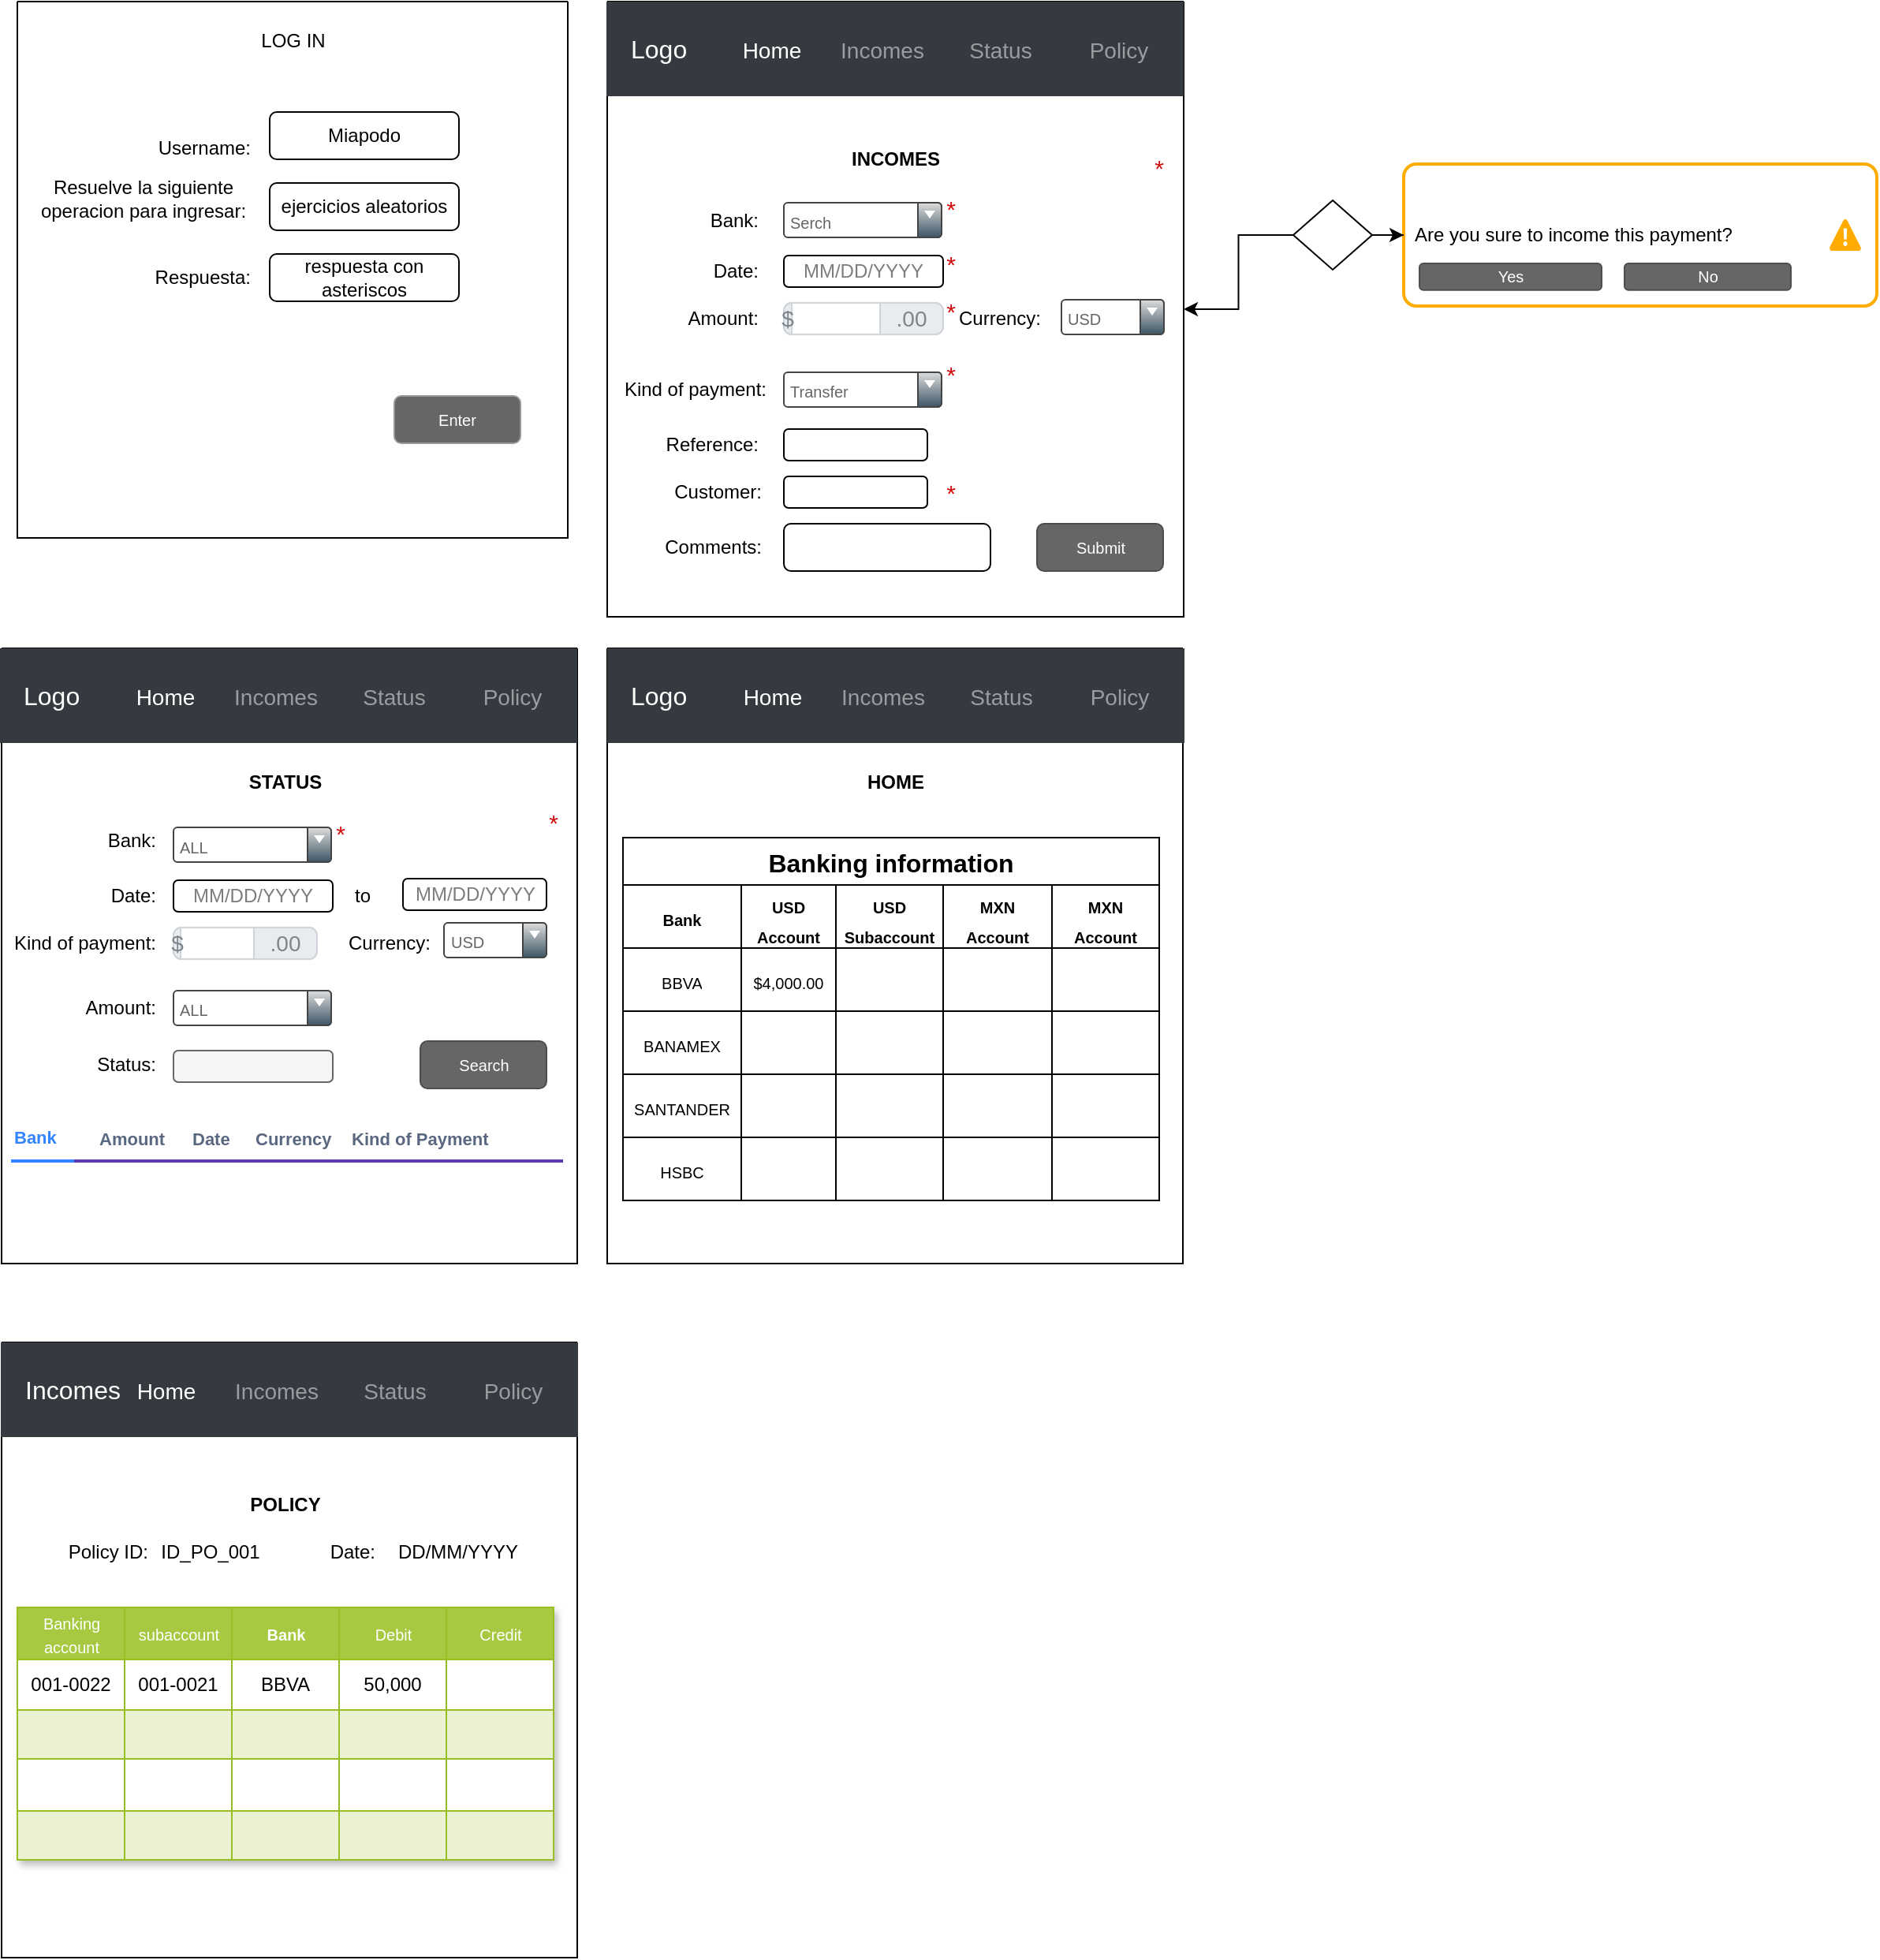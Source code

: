 <mxfile version="21.5.2" type="github">
  <diagram name="Page-1" id="t5c78ClteFGIrC6Oy8rG">
    <mxGraphModel dx="794" dy="430" grid="1" gridSize="10" guides="1" tooltips="1" connect="1" arrows="1" fold="1" page="1" pageScale="1" pageWidth="850" pageHeight="1100" math="0" shadow="0">
      <root>
        <mxCell id="0" />
        <mxCell id="1" parent="0" />
        <mxCell id="BAFdUwqjaFJr0z-FGz0u-1" value="" style="swimlane;startSize=0;" parent="1" vertex="1">
          <mxGeometry x="425" y="20" width="365.5" height="390" as="geometry" />
        </mxCell>
        <mxCell id="BAFdUwqjaFJr0z-FGz0u-8" value="&lt;font color=&quot;#7d7d7d&quot;&gt;MM/DD/YYYY&lt;/font&gt;" style="rounded=1;whiteSpace=wrap;html=1;align=center;" parent="BAFdUwqjaFJr0z-FGz0u-1" vertex="1">
          <mxGeometry x="112" y="161" width="101" height="20" as="geometry" />
        </mxCell>
        <mxCell id="BAFdUwqjaFJr0z-FGz0u-10" value="&lt;b&gt;INCOMES&lt;/b&gt;" style="text;html=1;strokeColor=none;fillColor=none;align=center;verticalAlign=middle;whiteSpace=wrap;rounded=0;" parent="BAFdUwqjaFJr0z-FGz0u-1" vertex="1">
          <mxGeometry x="12.5" y="85" width="340" height="30" as="geometry" />
        </mxCell>
        <mxCell id="BAFdUwqjaFJr0z-FGz0u-11" value="Bank:" style="text;html=1;strokeColor=none;fillColor=none;align=right;verticalAlign=middle;whiteSpace=wrap;rounded=0;" parent="BAFdUwqjaFJr0z-FGz0u-1" vertex="1">
          <mxGeometry x="38" y="123.5" width="60" height="30" as="geometry" />
        </mxCell>
        <mxCell id="BAFdUwqjaFJr0z-FGz0u-16" value="Date:" style="text;html=1;strokeColor=none;fillColor=none;align=right;verticalAlign=middle;whiteSpace=wrap;rounded=0;" parent="BAFdUwqjaFJr0z-FGz0u-1" vertex="1">
          <mxGeometry x="8" y="156" width="90" height="30" as="geometry" />
        </mxCell>
        <mxCell id="-61vD2QeUWn7u2ZX0hGo-3" value="&lt;font style=&quot;font-size: 10px;&quot;&gt;Serch&lt;/font&gt;" style="strokeWidth=1;html=1;shadow=0;dashed=0;shape=mxgraph.ios.iComboBox;spacingTop=2;spacingLeft=2;align=left;strokeColor=#444444;fontColor=#666666;buttonText=;fontSize=10;fillColor=#dddddd;fillColor2=#3D5565;sketch=0;whiteSpace=wrap;" vertex="1" parent="BAFdUwqjaFJr0z-FGz0u-1">
          <mxGeometry x="112" y="127.5" width="100" height="22" as="geometry" />
        </mxCell>
        <mxCell id="-61vD2QeUWn7u2ZX0hGo-12" value="" style="html=1;shadow=0;dashed=0;shape=mxgraph.bootstrap.rrect;rSize=5;strokeColor=#CED4DA;html=1;whiteSpace=wrap;fillColor=#FFFFFF;fontColor=#7D868C;align=left;spacing=15;spacingLeft=40;fontSize=14;" vertex="1" parent="BAFdUwqjaFJr0z-FGz0u-1">
          <mxGeometry x="112" y="191" width="101" height="20" as="geometry" />
        </mxCell>
        <mxCell id="-61vD2QeUWn7u2ZX0hGo-13" value="$" style="html=1;shadow=0;dashed=0;shape=mxgraph.bootstrap.leftButton;strokeColor=inherit;gradientColor=inherit;fontColor=inherit;fillColor=#E9ECEF;rSize=5;perimeter=none;whiteSpace=wrap;resizeHeight=1;fontSize=14;" vertex="1" parent="-61vD2QeUWn7u2ZX0hGo-12">
          <mxGeometry width="5.05" height="20" as="geometry" />
        </mxCell>
        <mxCell id="-61vD2QeUWn7u2ZX0hGo-14" value=".00" style="html=1;shadow=0;dashed=0;shape=mxgraph.bootstrap.rightButton;strokeColor=inherit;gradientColor=inherit;fontColor=inherit;fillColor=#E9ECEF;rSize=5;perimeter=none;whiteSpace=wrap;resizeHeight=1;fontSize=14;" vertex="1" parent="-61vD2QeUWn7u2ZX0hGo-12">
          <mxGeometry x="1" width="40" height="20" relative="1" as="geometry">
            <mxPoint x="-40" as="offset" />
          </mxGeometry>
        </mxCell>
        <mxCell id="-61vD2QeUWn7u2ZX0hGo-17" value="Amount:" style="text;html=1;strokeColor=none;fillColor=none;align=right;verticalAlign=middle;whiteSpace=wrap;rounded=0;" vertex="1" parent="BAFdUwqjaFJr0z-FGz0u-1">
          <mxGeometry x="8" y="186" width="90" height="30" as="geometry" />
        </mxCell>
        <mxCell id="-61vD2QeUWn7u2ZX0hGo-26" value="Kind of payment:" style="text;html=1;strokeColor=none;fillColor=none;align=right;verticalAlign=middle;whiteSpace=wrap;rounded=0;" vertex="1" parent="BAFdUwqjaFJr0z-FGz0u-1">
          <mxGeometry x="3" y="231" width="100" height="30" as="geometry" />
        </mxCell>
        <mxCell id="-61vD2QeUWn7u2ZX0hGo-27" value="&lt;font style=&quot;font-size: 10px;&quot;&gt;Transfer&lt;/font&gt;" style="strokeWidth=1;html=1;shadow=0;dashed=0;shape=mxgraph.ios.iComboBox;spacingTop=2;spacingLeft=2;align=left;strokeColor=#444444;fontColor=#666666;buttonText=;fontSize=10;fillColor=#dddddd;fillColor2=#3D5565;sketch=0;whiteSpace=wrap;" vertex="1" parent="BAFdUwqjaFJr0z-FGz0u-1">
          <mxGeometry x="112" y="235" width="100" height="22" as="geometry" />
        </mxCell>
        <mxCell id="-61vD2QeUWn7u2ZX0hGo-28" value="Currency:" style="text;html=1;strokeColor=none;fillColor=none;align=right;verticalAlign=middle;whiteSpace=wrap;rounded=0;" vertex="1" parent="BAFdUwqjaFJr0z-FGz0u-1">
          <mxGeometry x="218" y="186" width="59" height="30" as="geometry" />
        </mxCell>
        <mxCell id="-61vD2QeUWn7u2ZX0hGo-43" value="&lt;font style=&quot;font-size: 10px;&quot;&gt;USD&lt;/font&gt;" style="strokeWidth=1;html=1;shadow=0;dashed=0;shape=mxgraph.ios.iComboBox;spacingTop=2;spacingLeft=2;align=left;strokeColor=#444444;fontColor=#666666;buttonText=;fontSize=10;fillColor=#dddddd;fillColor2=#3D5565;sketch=0;whiteSpace=wrap;" vertex="1" parent="BAFdUwqjaFJr0z-FGz0u-1">
          <mxGeometry x="288" y="189" width="65" height="22" as="geometry" />
        </mxCell>
        <mxCell id="-61vD2QeUWn7u2ZX0hGo-89" value="&lt;font style=&quot;font-size: 15px;&quot;&gt;*&lt;/font&gt;" style="text;html=1;strokeColor=none;fillColor=none;align=center;verticalAlign=middle;whiteSpace=wrap;rounded=0;fontColor=#d00b0b;" vertex="1" parent="BAFdUwqjaFJr0z-FGz0u-1">
          <mxGeometry x="203" y="186" width="30" height="20" as="geometry" />
        </mxCell>
        <mxCell id="-61vD2QeUWn7u2ZX0hGo-90" value="&lt;font style=&quot;font-size: 15px;&quot;&gt;*&lt;/font&gt;" style="text;html=1;strokeColor=none;fillColor=none;align=center;verticalAlign=middle;whiteSpace=wrap;rounded=0;fontColor=#d00b0b;" vertex="1" parent="BAFdUwqjaFJr0z-FGz0u-1">
          <mxGeometry x="203" y="156" width="30" height="20" as="geometry" />
        </mxCell>
        <mxCell id="-61vD2QeUWn7u2ZX0hGo-91" value="&lt;font style=&quot;font-size: 15px;&quot;&gt;*&lt;/font&gt;" style="text;html=1;strokeColor=none;fillColor=none;align=center;verticalAlign=middle;whiteSpace=wrap;rounded=0;fontColor=#d00b0b;" vertex="1" parent="BAFdUwqjaFJr0z-FGz0u-1">
          <mxGeometry x="203" y="121" width="30" height="20" as="geometry" />
        </mxCell>
        <mxCell id="-61vD2QeUWn7u2ZX0hGo-92" value="&lt;font style=&quot;font-size: 15px;&quot;&gt;*&lt;/font&gt;" style="text;html=1;strokeColor=none;fillColor=none;align=center;verticalAlign=middle;whiteSpace=wrap;rounded=0;fontColor=#d00b0b;" vertex="1" parent="BAFdUwqjaFJr0z-FGz0u-1">
          <mxGeometry x="335" y="95" width="30" height="20" as="geometry" />
        </mxCell>
        <mxCell id="-61vD2QeUWn7u2ZX0hGo-93" value="&lt;font style=&quot;font-size: 15px;&quot;&gt;*&lt;/font&gt;" style="text;html=1;strokeColor=none;fillColor=none;align=center;verticalAlign=middle;whiteSpace=wrap;rounded=0;fontColor=#d00b0b;" vertex="1" parent="BAFdUwqjaFJr0z-FGz0u-1">
          <mxGeometry x="203" y="226" width="30" height="20" as="geometry" />
        </mxCell>
        <mxCell id="-61vD2QeUWn7u2ZX0hGo-95" value="" style="rounded=1;whiteSpace=wrap;html=1;align=center;" vertex="1" parent="BAFdUwqjaFJr0z-FGz0u-1">
          <mxGeometry x="112" y="271" width="91" height="20" as="geometry" />
        </mxCell>
        <mxCell id="-61vD2QeUWn7u2ZX0hGo-96" value="" style="rounded=1;whiteSpace=wrap;html=1;align=center;" vertex="1" parent="BAFdUwqjaFJr0z-FGz0u-1">
          <mxGeometry x="112" y="301" width="91" height="20" as="geometry" />
        </mxCell>
        <mxCell id="-61vD2QeUWn7u2ZX0hGo-97" value="Customer:" style="text;html=1;strokeColor=none;fillColor=none;align=right;verticalAlign=middle;whiteSpace=wrap;rounded=0;" vertex="1" parent="BAFdUwqjaFJr0z-FGz0u-1">
          <mxGeometry y="296" width="100" height="30" as="geometry" />
        </mxCell>
        <mxCell id="-61vD2QeUWn7u2ZX0hGo-98" value="" style="rounded=1;whiteSpace=wrap;html=1;align=center;" vertex="1" parent="BAFdUwqjaFJr0z-FGz0u-1">
          <mxGeometry x="112" y="331" width="131" height="30" as="geometry" />
        </mxCell>
        <mxCell id="-61vD2QeUWn7u2ZX0hGo-99" value="Comments:" style="text;html=1;strokeColor=none;fillColor=none;align=right;verticalAlign=middle;whiteSpace=wrap;rounded=0;" vertex="1" parent="BAFdUwqjaFJr0z-FGz0u-1">
          <mxGeometry y="331" width="100" height="30" as="geometry" />
        </mxCell>
        <mxCell id="-61vD2QeUWn7u2ZX0hGo-100" value="Submit" style="rounded=1;html=1;shadow=0;dashed=0;whiteSpace=wrap;fontSize=10;fillColor=#666666;align=center;strokeColor=#4D4D4D;fontColor=#ffffff;" vertex="1" parent="BAFdUwqjaFJr0z-FGz0u-1">
          <mxGeometry x="272.5" y="331" width="80" height="30" as="geometry" />
        </mxCell>
        <mxCell id="-61vD2QeUWn7u2ZX0hGo-94" value="Reference:" style="text;html=1;strokeColor=none;fillColor=none;align=right;verticalAlign=middle;whiteSpace=wrap;rounded=0;" vertex="1" parent="BAFdUwqjaFJr0z-FGz0u-1">
          <mxGeometry x="-2" y="266" width="100" height="30" as="geometry" />
        </mxCell>
        <mxCell id="-61vD2QeUWn7u2ZX0hGo-209" value="&lt;font style=&quot;font-size: 15px;&quot;&gt;*&lt;/font&gt;" style="text;html=1;strokeColor=none;fillColor=none;align=center;verticalAlign=middle;whiteSpace=wrap;rounded=0;fontColor=#d00b0b;" vertex="1" parent="BAFdUwqjaFJr0z-FGz0u-1">
          <mxGeometry x="203" y="301" width="30" height="20" as="geometry" />
        </mxCell>
        <mxCell id="-61vD2QeUWn7u2ZX0hGo-210" value="Logo" style="html=1;shadow=0;dashed=0;fillColor=#343A40;strokeColor=none;fontSize=16;fontColor=#ffffff;align=left;spacing=15;" vertex="1" parent="BAFdUwqjaFJr0z-FGz0u-1">
          <mxGeometry x="-0.5" width="366" height="60" as="geometry" />
        </mxCell>
        <mxCell id="-61vD2QeUWn7u2ZX0hGo-211" value="Home" style="fillColor=none;strokeColor=none;fontSize=14;fontColor=#ffffff;align=center;" vertex="1" parent="-61vD2QeUWn7u2ZX0hGo-210">
          <mxGeometry width="70" height="40" relative="1" as="geometry">
            <mxPoint x="70" y="10" as="offset" />
          </mxGeometry>
        </mxCell>
        <mxCell id="-61vD2QeUWn7u2ZX0hGo-212" value="Incomes" style="fillColor=none;strokeColor=none;fontSize=14;fontColor=#9A9DA0;align=center;" vertex="1" parent="-61vD2QeUWn7u2ZX0hGo-210">
          <mxGeometry width="70" height="40" relative="1" as="geometry">
            <mxPoint x="140" y="10" as="offset" />
          </mxGeometry>
        </mxCell>
        <mxCell id="-61vD2QeUWn7u2ZX0hGo-213" value="Status" style="fillColor=none;strokeColor=none;fontSize=14;fontColor=#9A9DA0;align=center;spacingRight=0;" vertex="1" parent="-61vD2QeUWn7u2ZX0hGo-210">
          <mxGeometry width="80" height="40" relative="1" as="geometry">
            <mxPoint x="210" y="10" as="offset" />
          </mxGeometry>
        </mxCell>
        <mxCell id="-61vD2QeUWn7u2ZX0hGo-214" value="Policy" style="fillColor=none;strokeColor=none;fontSize=14;fontColor=#9A9DA0;align=center;" vertex="1" parent="-61vD2QeUWn7u2ZX0hGo-210">
          <mxGeometry width="80" height="40" relative="1" as="geometry">
            <mxPoint x="285" y="10" as="offset" />
          </mxGeometry>
        </mxCell>
        <mxCell id="BAFdUwqjaFJr0z-FGz0u-18" value="" style="swimlane;startSize=0;" parent="1" vertex="1">
          <mxGeometry x="51" y="20" width="349" height="340" as="geometry" />
        </mxCell>
        <mxCell id="BAFdUwqjaFJr0z-FGz0u-19" value="Miapodo" style="rounded=1;whiteSpace=wrap;html=1;" parent="BAFdUwqjaFJr0z-FGz0u-18" vertex="1">
          <mxGeometry x="160" y="70" width="120" height="30" as="geometry" />
        </mxCell>
        <mxCell id="BAFdUwqjaFJr0z-FGz0u-20" value="ejercicios aleatorios" style="rounded=1;whiteSpace=wrap;html=1;" parent="BAFdUwqjaFJr0z-FGz0u-18" vertex="1">
          <mxGeometry x="160" y="115" width="120" height="30" as="geometry" />
        </mxCell>
        <mxCell id="BAFdUwqjaFJr0z-FGz0u-21" value="respuesta con asteriscos" style="rounded=1;whiteSpace=wrap;html=1;" parent="BAFdUwqjaFJr0z-FGz0u-18" vertex="1">
          <mxGeometry x="160" y="160" width="120" height="30" as="geometry" />
        </mxCell>
        <mxCell id="BAFdUwqjaFJr0z-FGz0u-22" value="&lt;br&gt;Username:" style="text;html=1;strokeColor=none;fillColor=none;align=right;verticalAlign=middle;whiteSpace=wrap;rounded=0;" parent="BAFdUwqjaFJr0z-FGz0u-18" vertex="1">
          <mxGeometry x="40" y="70" width="110" height="30" as="geometry" />
        </mxCell>
        <mxCell id="BAFdUwqjaFJr0z-FGz0u-23" value="Resuelve la siguiente operacion para ingresar:" style="text;html=1;strokeColor=none;fillColor=none;align=center;verticalAlign=middle;whiteSpace=wrap;rounded=0;" parent="BAFdUwqjaFJr0z-FGz0u-18" vertex="1">
          <mxGeometry y="110" width="160" height="30" as="geometry" />
        </mxCell>
        <mxCell id="BAFdUwqjaFJr0z-FGz0u-24" value="Respuesta:" style="text;html=1;strokeColor=none;fillColor=none;align=right;verticalAlign=middle;whiteSpace=wrap;rounded=0;" parent="BAFdUwqjaFJr0z-FGz0u-18" vertex="1">
          <mxGeometry x="40" y="160" width="110" height="30" as="geometry" />
        </mxCell>
        <mxCell id="-61vD2QeUWn7u2ZX0hGo-25" value="Enter" style="rounded=1;html=1;shadow=0;dashed=0;whiteSpace=wrap;fontSize=10;fillColor=#666666;align=center;strokeColor=#999999;fontColor=#ffffff;" vertex="1" parent="BAFdUwqjaFJr0z-FGz0u-18">
          <mxGeometry x="239" y="250" width="80" height="30" as="geometry" />
        </mxCell>
        <mxCell id="-61vD2QeUWn7u2ZX0hGo-71" value="LOG IN" style="text;html=1;strokeColor=none;fillColor=none;align=center;verticalAlign=middle;whiteSpace=wrap;rounded=0;" vertex="1" parent="BAFdUwqjaFJr0z-FGz0u-18">
          <mxGeometry x="10" y="10" width="330" height="30" as="geometry" />
        </mxCell>
        <mxCell id="-61vD2QeUWn7u2ZX0hGo-46" value="" style="swimlane;startSize=0;" vertex="1" parent="1">
          <mxGeometry x="425" y="430" width="365" height="390" as="geometry" />
        </mxCell>
        <mxCell id="-61vD2QeUWn7u2ZX0hGo-220" value="&lt;b&gt;HOME&lt;/b&gt;" style="text;html=1;strokeColor=none;fillColor=none;align=center;verticalAlign=middle;whiteSpace=wrap;rounded=0;" vertex="1" parent="-61vD2QeUWn7u2ZX0hGo-46">
          <mxGeometry x="13" y="70" width="340" height="30" as="geometry" />
        </mxCell>
        <mxCell id="-61vD2QeUWn7u2ZX0hGo-221" value="Banking information" style="shape=table;startSize=30;container=1;collapsible=0;childLayout=tableLayout;strokeColor=default;fontSize=16;fontStyle=1" vertex="1" parent="-61vD2QeUWn7u2ZX0hGo-46">
          <mxGeometry x="10" y="120" width="340" height="230" as="geometry" />
        </mxCell>
        <mxCell id="-61vD2QeUWn7u2ZX0hGo-222" value="" style="shape=tableRow;horizontal=0;startSize=0;swimlaneHead=0;swimlaneBody=0;strokeColor=inherit;top=0;left=0;bottom=0;right=0;collapsible=0;dropTarget=0;fillColor=none;points=[[0,0.5],[1,0.5]];portConstraint=eastwest;fontSize=16;" vertex="1" parent="-61vD2QeUWn7u2ZX0hGo-221">
          <mxGeometry y="30" width="340" height="40" as="geometry" />
        </mxCell>
        <mxCell id="-61vD2QeUWn7u2ZX0hGo-223" value="&lt;b&gt;&lt;font style=&quot;font-size: 10px;&quot;&gt;Bank&lt;/font&gt;&lt;/b&gt;" style="shape=partialRectangle;html=1;whiteSpace=wrap;connectable=0;strokeColor=inherit;overflow=hidden;fillColor=none;top=0;left=0;bottom=0;right=0;pointerEvents=1;fontSize=16;" vertex="1" parent="-61vD2QeUWn7u2ZX0hGo-222">
          <mxGeometry width="75" height="40" as="geometry">
            <mxRectangle width="75" height="40" as="alternateBounds" />
          </mxGeometry>
        </mxCell>
        <mxCell id="-61vD2QeUWn7u2ZX0hGo-224" value="&lt;b&gt;&lt;font style=&quot;font-size: 10px;&quot;&gt;USD &lt;br&gt;Account&lt;/font&gt;&lt;/b&gt;" style="shape=partialRectangle;html=1;whiteSpace=wrap;connectable=0;strokeColor=inherit;overflow=hidden;fillColor=none;top=0;left=0;bottom=0;right=0;pointerEvents=1;fontSize=16;" vertex="1" parent="-61vD2QeUWn7u2ZX0hGo-222">
          <mxGeometry x="75" width="60" height="40" as="geometry">
            <mxRectangle width="60" height="40" as="alternateBounds" />
          </mxGeometry>
        </mxCell>
        <mxCell id="-61vD2QeUWn7u2ZX0hGo-225" value="&lt;b&gt;&lt;font style=&quot;font-size: 10px;&quot;&gt;USD Subaccount&lt;/font&gt;&lt;/b&gt;" style="shape=partialRectangle;html=1;whiteSpace=wrap;connectable=0;strokeColor=inherit;overflow=hidden;fillColor=none;top=0;left=0;bottom=0;right=0;pointerEvents=1;fontSize=16;" vertex="1" parent="-61vD2QeUWn7u2ZX0hGo-222">
          <mxGeometry x="135" width="68" height="40" as="geometry">
            <mxRectangle width="68" height="40" as="alternateBounds" />
          </mxGeometry>
        </mxCell>
        <mxCell id="-61vD2QeUWn7u2ZX0hGo-248" value="&lt;font style=&quot;font-size: 10px;&quot;&gt;&lt;b&gt;MXN &lt;br&gt;Account&lt;/b&gt;&lt;/font&gt;" style="shape=partialRectangle;html=1;whiteSpace=wrap;connectable=0;strokeColor=inherit;overflow=hidden;fillColor=none;top=0;left=0;bottom=0;right=0;pointerEvents=1;fontSize=16;" vertex="1" parent="-61vD2QeUWn7u2ZX0hGo-222">
          <mxGeometry x="203" width="69" height="40" as="geometry">
            <mxRectangle width="69" height="40" as="alternateBounds" />
          </mxGeometry>
        </mxCell>
        <mxCell id="-61vD2QeUWn7u2ZX0hGo-253" value="&lt;b&gt;&lt;font style=&quot;font-size: 10px;&quot;&gt;MXN &lt;br&gt;Account&lt;/font&gt;&lt;/b&gt;" style="shape=partialRectangle;html=1;whiteSpace=wrap;connectable=0;strokeColor=inherit;overflow=hidden;fillColor=none;top=0;left=0;bottom=0;right=0;pointerEvents=1;fontSize=16;" vertex="1" parent="-61vD2QeUWn7u2ZX0hGo-222">
          <mxGeometry x="272" width="68" height="40" as="geometry">
            <mxRectangle width="68" height="40" as="alternateBounds" />
          </mxGeometry>
        </mxCell>
        <mxCell id="-61vD2QeUWn7u2ZX0hGo-226" value="" style="shape=tableRow;horizontal=0;startSize=0;swimlaneHead=0;swimlaneBody=0;strokeColor=inherit;top=0;left=0;bottom=0;right=0;collapsible=0;dropTarget=0;fillColor=none;points=[[0,0.5],[1,0.5]];portConstraint=eastwest;fontSize=16;" vertex="1" parent="-61vD2QeUWn7u2ZX0hGo-221">
          <mxGeometry y="70" width="340" height="40" as="geometry" />
        </mxCell>
        <mxCell id="-61vD2QeUWn7u2ZX0hGo-227" value="&lt;font style=&quot;font-size: 10px;&quot;&gt;BBVA&lt;/font&gt;" style="shape=partialRectangle;html=1;whiteSpace=wrap;connectable=0;strokeColor=inherit;overflow=hidden;fillColor=none;top=0;left=0;bottom=0;right=0;pointerEvents=1;fontSize=16;" vertex="1" parent="-61vD2QeUWn7u2ZX0hGo-226">
          <mxGeometry width="75" height="40" as="geometry">
            <mxRectangle width="75" height="40" as="alternateBounds" />
          </mxGeometry>
        </mxCell>
        <mxCell id="-61vD2QeUWn7u2ZX0hGo-228" value="&lt;font style=&quot;font-size: 10px;&quot;&gt;$4,000.00&lt;/font&gt;" style="shape=partialRectangle;html=1;whiteSpace=wrap;connectable=0;strokeColor=inherit;overflow=hidden;fillColor=none;top=0;left=0;bottom=0;right=0;pointerEvents=1;fontSize=16;" vertex="1" parent="-61vD2QeUWn7u2ZX0hGo-226">
          <mxGeometry x="75" width="60" height="40" as="geometry">
            <mxRectangle width="60" height="40" as="alternateBounds" />
          </mxGeometry>
        </mxCell>
        <mxCell id="-61vD2QeUWn7u2ZX0hGo-229" value="" style="shape=partialRectangle;html=1;whiteSpace=wrap;connectable=0;strokeColor=inherit;overflow=hidden;fillColor=none;top=0;left=0;bottom=0;right=0;pointerEvents=1;fontSize=16;" vertex="1" parent="-61vD2QeUWn7u2ZX0hGo-226">
          <mxGeometry x="135" width="68" height="40" as="geometry">
            <mxRectangle width="68" height="40" as="alternateBounds" />
          </mxGeometry>
        </mxCell>
        <mxCell id="-61vD2QeUWn7u2ZX0hGo-249" style="shape=partialRectangle;html=1;whiteSpace=wrap;connectable=0;strokeColor=inherit;overflow=hidden;fillColor=none;top=0;left=0;bottom=0;right=0;pointerEvents=1;fontSize=16;" vertex="1" parent="-61vD2QeUWn7u2ZX0hGo-226">
          <mxGeometry x="203" width="69" height="40" as="geometry">
            <mxRectangle width="69" height="40" as="alternateBounds" />
          </mxGeometry>
        </mxCell>
        <mxCell id="-61vD2QeUWn7u2ZX0hGo-254" style="shape=partialRectangle;html=1;whiteSpace=wrap;connectable=0;strokeColor=inherit;overflow=hidden;fillColor=none;top=0;left=0;bottom=0;right=0;pointerEvents=1;fontSize=16;" vertex="1" parent="-61vD2QeUWn7u2ZX0hGo-226">
          <mxGeometry x="272" width="68" height="40" as="geometry">
            <mxRectangle width="68" height="40" as="alternateBounds" />
          </mxGeometry>
        </mxCell>
        <mxCell id="-61vD2QeUWn7u2ZX0hGo-230" value="" style="shape=tableRow;horizontal=0;startSize=0;swimlaneHead=0;swimlaneBody=0;strokeColor=inherit;top=0;left=0;bottom=0;right=0;collapsible=0;dropTarget=0;fillColor=none;points=[[0,0.5],[1,0.5]];portConstraint=eastwest;fontSize=16;" vertex="1" parent="-61vD2QeUWn7u2ZX0hGo-221">
          <mxGeometry y="110" width="340" height="40" as="geometry" />
        </mxCell>
        <mxCell id="-61vD2QeUWn7u2ZX0hGo-231" value="&lt;font style=&quot;font-size: 10px;&quot;&gt;BANAMEX&lt;/font&gt;" style="shape=partialRectangle;html=1;whiteSpace=wrap;connectable=0;strokeColor=inherit;overflow=hidden;fillColor=none;top=0;left=0;bottom=0;right=0;pointerEvents=1;fontSize=16;" vertex="1" parent="-61vD2QeUWn7u2ZX0hGo-230">
          <mxGeometry width="75" height="40" as="geometry">
            <mxRectangle width="75" height="40" as="alternateBounds" />
          </mxGeometry>
        </mxCell>
        <mxCell id="-61vD2QeUWn7u2ZX0hGo-232" value="" style="shape=partialRectangle;html=1;whiteSpace=wrap;connectable=0;strokeColor=inherit;overflow=hidden;fillColor=none;top=0;left=0;bottom=0;right=0;pointerEvents=1;fontSize=16;" vertex="1" parent="-61vD2QeUWn7u2ZX0hGo-230">
          <mxGeometry x="75" width="60" height="40" as="geometry">
            <mxRectangle width="60" height="40" as="alternateBounds" />
          </mxGeometry>
        </mxCell>
        <mxCell id="-61vD2QeUWn7u2ZX0hGo-233" value="" style="shape=partialRectangle;html=1;whiteSpace=wrap;connectable=0;strokeColor=inherit;overflow=hidden;fillColor=none;top=0;left=0;bottom=0;right=0;pointerEvents=1;fontSize=16;" vertex="1" parent="-61vD2QeUWn7u2ZX0hGo-230">
          <mxGeometry x="135" width="68" height="40" as="geometry">
            <mxRectangle width="68" height="40" as="alternateBounds" />
          </mxGeometry>
        </mxCell>
        <mxCell id="-61vD2QeUWn7u2ZX0hGo-250" style="shape=partialRectangle;html=1;whiteSpace=wrap;connectable=0;strokeColor=inherit;overflow=hidden;fillColor=none;top=0;left=0;bottom=0;right=0;pointerEvents=1;fontSize=16;" vertex="1" parent="-61vD2QeUWn7u2ZX0hGo-230">
          <mxGeometry x="203" width="69" height="40" as="geometry">
            <mxRectangle width="69" height="40" as="alternateBounds" />
          </mxGeometry>
        </mxCell>
        <mxCell id="-61vD2QeUWn7u2ZX0hGo-255" style="shape=partialRectangle;html=1;whiteSpace=wrap;connectable=0;strokeColor=inherit;overflow=hidden;fillColor=none;top=0;left=0;bottom=0;right=0;pointerEvents=1;fontSize=16;" vertex="1" parent="-61vD2QeUWn7u2ZX0hGo-230">
          <mxGeometry x="272" width="68" height="40" as="geometry">
            <mxRectangle width="68" height="40" as="alternateBounds" />
          </mxGeometry>
        </mxCell>
        <mxCell id="-61vD2QeUWn7u2ZX0hGo-244" style="shape=tableRow;horizontal=0;startSize=0;swimlaneHead=0;swimlaneBody=0;strokeColor=inherit;top=0;left=0;bottom=0;right=0;collapsible=0;dropTarget=0;fillColor=none;points=[[0,0.5],[1,0.5]];portConstraint=eastwest;fontSize=16;" vertex="1" parent="-61vD2QeUWn7u2ZX0hGo-221">
          <mxGeometry y="150" width="340" height="40" as="geometry" />
        </mxCell>
        <mxCell id="-61vD2QeUWn7u2ZX0hGo-245" value="&lt;font style=&quot;font-size: 10px;&quot;&gt;SANTANDER&lt;/font&gt;" style="shape=partialRectangle;html=1;whiteSpace=wrap;connectable=0;strokeColor=inherit;overflow=hidden;fillColor=none;top=0;left=0;bottom=0;right=0;pointerEvents=1;fontSize=16;" vertex="1" parent="-61vD2QeUWn7u2ZX0hGo-244">
          <mxGeometry width="75" height="40" as="geometry">
            <mxRectangle width="75" height="40" as="alternateBounds" />
          </mxGeometry>
        </mxCell>
        <mxCell id="-61vD2QeUWn7u2ZX0hGo-246" style="shape=partialRectangle;html=1;whiteSpace=wrap;connectable=0;strokeColor=inherit;overflow=hidden;fillColor=none;top=0;left=0;bottom=0;right=0;pointerEvents=1;fontSize=16;" vertex="1" parent="-61vD2QeUWn7u2ZX0hGo-244">
          <mxGeometry x="75" width="60" height="40" as="geometry">
            <mxRectangle width="60" height="40" as="alternateBounds" />
          </mxGeometry>
        </mxCell>
        <mxCell id="-61vD2QeUWn7u2ZX0hGo-247" style="shape=partialRectangle;html=1;whiteSpace=wrap;connectable=0;strokeColor=inherit;overflow=hidden;fillColor=none;top=0;left=0;bottom=0;right=0;pointerEvents=1;fontSize=16;" vertex="1" parent="-61vD2QeUWn7u2ZX0hGo-244">
          <mxGeometry x="135" width="68" height="40" as="geometry">
            <mxRectangle width="68" height="40" as="alternateBounds" />
          </mxGeometry>
        </mxCell>
        <mxCell id="-61vD2QeUWn7u2ZX0hGo-251" style="shape=partialRectangle;html=1;whiteSpace=wrap;connectable=0;strokeColor=inherit;overflow=hidden;fillColor=none;top=0;left=0;bottom=0;right=0;pointerEvents=1;fontSize=16;" vertex="1" parent="-61vD2QeUWn7u2ZX0hGo-244">
          <mxGeometry x="203" width="69" height="40" as="geometry">
            <mxRectangle width="69" height="40" as="alternateBounds" />
          </mxGeometry>
        </mxCell>
        <mxCell id="-61vD2QeUWn7u2ZX0hGo-256" style="shape=partialRectangle;html=1;whiteSpace=wrap;connectable=0;strokeColor=inherit;overflow=hidden;fillColor=none;top=0;left=0;bottom=0;right=0;pointerEvents=1;fontSize=16;" vertex="1" parent="-61vD2QeUWn7u2ZX0hGo-244">
          <mxGeometry x="272" width="68" height="40" as="geometry">
            <mxRectangle width="68" height="40" as="alternateBounds" />
          </mxGeometry>
        </mxCell>
        <mxCell id="-61vD2QeUWn7u2ZX0hGo-240" style="shape=tableRow;horizontal=0;startSize=0;swimlaneHead=0;swimlaneBody=0;strokeColor=inherit;top=0;left=0;bottom=0;right=0;collapsible=0;dropTarget=0;fillColor=none;points=[[0,0.5],[1,0.5]];portConstraint=eastwest;fontSize=16;" vertex="1" parent="-61vD2QeUWn7u2ZX0hGo-221">
          <mxGeometry y="190" width="340" height="40" as="geometry" />
        </mxCell>
        <mxCell id="-61vD2QeUWn7u2ZX0hGo-241" value="&lt;font style=&quot;font-size: 10px;&quot;&gt;HSBC&lt;/font&gt;" style="shape=partialRectangle;html=1;whiteSpace=wrap;connectable=0;strokeColor=inherit;overflow=hidden;fillColor=none;top=0;left=0;bottom=0;right=0;pointerEvents=1;fontSize=16;" vertex="1" parent="-61vD2QeUWn7u2ZX0hGo-240">
          <mxGeometry width="75" height="40" as="geometry">
            <mxRectangle width="75" height="40" as="alternateBounds" />
          </mxGeometry>
        </mxCell>
        <mxCell id="-61vD2QeUWn7u2ZX0hGo-242" style="shape=partialRectangle;html=1;whiteSpace=wrap;connectable=0;strokeColor=inherit;overflow=hidden;fillColor=none;top=0;left=0;bottom=0;right=0;pointerEvents=1;fontSize=16;" vertex="1" parent="-61vD2QeUWn7u2ZX0hGo-240">
          <mxGeometry x="75" width="60" height="40" as="geometry">
            <mxRectangle width="60" height="40" as="alternateBounds" />
          </mxGeometry>
        </mxCell>
        <mxCell id="-61vD2QeUWn7u2ZX0hGo-243" style="shape=partialRectangle;html=1;whiteSpace=wrap;connectable=0;strokeColor=inherit;overflow=hidden;fillColor=none;top=0;left=0;bottom=0;right=0;pointerEvents=1;fontSize=16;" vertex="1" parent="-61vD2QeUWn7u2ZX0hGo-240">
          <mxGeometry x="135" width="68" height="40" as="geometry">
            <mxRectangle width="68" height="40" as="alternateBounds" />
          </mxGeometry>
        </mxCell>
        <mxCell id="-61vD2QeUWn7u2ZX0hGo-252" style="shape=partialRectangle;html=1;whiteSpace=wrap;connectable=0;strokeColor=inherit;overflow=hidden;fillColor=none;top=0;left=0;bottom=0;right=0;pointerEvents=1;fontSize=16;" vertex="1" parent="-61vD2QeUWn7u2ZX0hGo-240">
          <mxGeometry x="203" width="69" height="40" as="geometry">
            <mxRectangle width="69" height="40" as="alternateBounds" />
          </mxGeometry>
        </mxCell>
        <mxCell id="-61vD2QeUWn7u2ZX0hGo-257" style="shape=partialRectangle;html=1;whiteSpace=wrap;connectable=0;strokeColor=inherit;overflow=hidden;fillColor=none;top=0;left=0;bottom=0;right=0;pointerEvents=1;fontSize=16;" vertex="1" parent="-61vD2QeUWn7u2ZX0hGo-240">
          <mxGeometry x="272" width="68" height="40" as="geometry">
            <mxRectangle width="68" height="40" as="alternateBounds" />
          </mxGeometry>
        </mxCell>
        <mxCell id="-61vD2QeUWn7u2ZX0hGo-72" value="" style="swimlane;startSize=0;" vertex="1" parent="1">
          <mxGeometry x="41" y="430" width="365" height="390" as="geometry" />
        </mxCell>
        <mxCell id="-61vD2QeUWn7u2ZX0hGo-73" value="&lt;font color=&quot;#7d7d7d&quot;&gt;MM/DD/YYYY&lt;/font&gt;" style="rounded=1;whiteSpace=wrap;html=1;align=center;" vertex="1" parent="-61vD2QeUWn7u2ZX0hGo-72">
          <mxGeometry x="109" y="147" width="101" height="20" as="geometry" />
        </mxCell>
        <mxCell id="-61vD2QeUWn7u2ZX0hGo-74" value="&lt;b&gt;STATUS&lt;/b&gt;" style="text;html=1;strokeColor=none;fillColor=none;align=center;verticalAlign=middle;whiteSpace=wrap;rounded=0;" vertex="1" parent="-61vD2QeUWn7u2ZX0hGo-72">
          <mxGeometry x="10" y="70" width="340" height="30" as="geometry" />
        </mxCell>
        <mxCell id="-61vD2QeUWn7u2ZX0hGo-75" value="Bank:" style="text;html=1;strokeColor=none;fillColor=none;align=right;verticalAlign=middle;whiteSpace=wrap;rounded=0;" vertex="1" parent="-61vD2QeUWn7u2ZX0hGo-72">
          <mxGeometry x="40" y="107" width="60" height="30" as="geometry" />
        </mxCell>
        <mxCell id="-61vD2QeUWn7u2ZX0hGo-76" value="Date:" style="text;html=1;strokeColor=none;fillColor=none;align=right;verticalAlign=middle;whiteSpace=wrap;rounded=0;" vertex="1" parent="-61vD2QeUWn7u2ZX0hGo-72">
          <mxGeometry x="10" y="142" width="90" height="30" as="geometry" />
        </mxCell>
        <mxCell id="-61vD2QeUWn7u2ZX0hGo-78" value="ALL" style="strokeWidth=1;html=1;shadow=0;dashed=0;shape=mxgraph.ios.iComboBox;spacingTop=2;spacingLeft=2;align=left;strokeColor=#444444;fontColor=#666666;buttonText=;fontSize=10;fillColor=#dddddd;fillColor2=#3D5565;sketch=0;whiteSpace=wrap;" vertex="1" parent="-61vD2QeUWn7u2ZX0hGo-72">
          <mxGeometry x="109" y="113.5" width="100" height="22" as="geometry" />
        </mxCell>
        <mxCell id="-61vD2QeUWn7u2ZX0hGo-79" value="" style="html=1;shadow=0;dashed=0;shape=mxgraph.bootstrap.rrect;rSize=5;strokeColor=#CED4DA;html=1;whiteSpace=wrap;fillColor=#FFFFFF;fontColor=#7D868C;align=left;spacing=15;spacingLeft=40;fontSize=14;" vertex="1" parent="-61vD2QeUWn7u2ZX0hGo-72">
          <mxGeometry x="109" y="177" width="91" height="20" as="geometry" />
        </mxCell>
        <mxCell id="-61vD2QeUWn7u2ZX0hGo-80" value="$" style="html=1;shadow=0;dashed=0;shape=mxgraph.bootstrap.leftButton;strokeColor=inherit;gradientColor=inherit;fontColor=inherit;fillColor=#E9ECEF;rSize=5;perimeter=none;whiteSpace=wrap;resizeHeight=1;fontSize=14;" vertex="1" parent="-61vD2QeUWn7u2ZX0hGo-79">
          <mxGeometry width="4.55" height="20" as="geometry" />
        </mxCell>
        <mxCell id="-61vD2QeUWn7u2ZX0hGo-81" value=".00" style="html=1;shadow=0;dashed=0;shape=mxgraph.bootstrap.rightButton;strokeColor=inherit;gradientColor=inherit;fontColor=inherit;fillColor=#E9ECEF;rSize=5;perimeter=none;whiteSpace=wrap;resizeHeight=1;fontSize=14;" vertex="1" parent="-61vD2QeUWn7u2ZX0hGo-79">
          <mxGeometry x="1" width="40" height="20" relative="1" as="geometry">
            <mxPoint x="-40" as="offset" />
          </mxGeometry>
        </mxCell>
        <mxCell id="-61vD2QeUWn7u2ZX0hGo-82" value="Amount:" style="text;html=1;strokeColor=none;fillColor=none;align=right;verticalAlign=middle;whiteSpace=wrap;rounded=0;" vertex="1" parent="-61vD2QeUWn7u2ZX0hGo-72">
          <mxGeometry x="10" y="213" width="90" height="30" as="geometry" />
        </mxCell>
        <mxCell id="-61vD2QeUWn7u2ZX0hGo-83" value="Kind of payment:" style="text;html=1;strokeColor=none;fillColor=none;align=right;verticalAlign=middle;whiteSpace=wrap;rounded=0;" vertex="1" parent="-61vD2QeUWn7u2ZX0hGo-72">
          <mxGeometry y="172" width="100" height="30" as="geometry" />
        </mxCell>
        <mxCell id="-61vD2QeUWn7u2ZX0hGo-84" value="ALL" style="strokeWidth=1;html=1;shadow=0;dashed=0;shape=mxgraph.ios.iComboBox;spacingTop=2;spacingLeft=2;align=left;strokeColor=#444444;fontColor=#666666;buttonText=;fontSize=10;fillColor=#dddddd;fillColor2=#3D5565;sketch=0;whiteSpace=wrap;" vertex="1" parent="-61vD2QeUWn7u2ZX0hGo-72">
          <mxGeometry x="109" y="217" width="100" height="22" as="geometry" />
        </mxCell>
        <mxCell id="-61vD2QeUWn7u2ZX0hGo-85" value="Currency:" style="text;html=1;strokeColor=none;fillColor=none;align=right;verticalAlign=middle;whiteSpace=wrap;rounded=0;" vertex="1" parent="-61vD2QeUWn7u2ZX0hGo-72">
          <mxGeometry x="215" y="172" width="59" height="30" as="geometry" />
        </mxCell>
        <mxCell id="-61vD2QeUWn7u2ZX0hGo-86" value="&lt;font style=&quot;font-size: 10px;&quot;&gt;USD&lt;/font&gt;" style="strokeWidth=1;html=1;shadow=0;dashed=0;shape=mxgraph.ios.iComboBox;spacingTop=2;spacingLeft=2;align=left;strokeColor=#444444;fontColor=#666666;buttonText=;fontSize=10;fillColor=#dddddd;fillColor2=#3D5565;sketch=0;whiteSpace=wrap;" vertex="1" parent="-61vD2QeUWn7u2ZX0hGo-72">
          <mxGeometry x="280.5" y="174" width="65" height="22" as="geometry" />
        </mxCell>
        <mxCell id="-61vD2QeUWn7u2ZX0hGo-87" value="&lt;font color=&quot;#7d7d7d&quot;&gt;MM/DD/YYYY&lt;/font&gt;" style="rounded=1;whiteSpace=wrap;html=1;align=center;" vertex="1" parent="-61vD2QeUWn7u2ZX0hGo-72">
          <mxGeometry x="254.5" y="146" width="91" height="20" as="geometry" />
        </mxCell>
        <mxCell id="-61vD2QeUWn7u2ZX0hGo-88" value="to" style="text;html=1;strokeColor=none;fillColor=none;align=center;verticalAlign=middle;whiteSpace=wrap;rounded=0;" vertex="1" parent="-61vD2QeUWn7u2ZX0hGo-72">
          <mxGeometry x="209" y="142" width="40" height="30" as="geometry" />
        </mxCell>
        <mxCell id="-61vD2QeUWn7u2ZX0hGo-101" value="&lt;font style=&quot;font-size: 15px;&quot;&gt;*&lt;/font&gt;" style="text;html=1;strokeColor=none;fillColor=none;align=center;verticalAlign=middle;whiteSpace=wrap;rounded=0;fontColor=#d00b0b;" vertex="1" parent="-61vD2QeUWn7u2ZX0hGo-72">
          <mxGeometry x="200" y="107" width="30" height="20" as="geometry" />
        </mxCell>
        <mxCell id="-61vD2QeUWn7u2ZX0hGo-102" value="&lt;font style=&quot;font-size: 15px;&quot;&gt;*&lt;/font&gt;" style="text;html=1;strokeColor=none;fillColor=none;align=center;verticalAlign=middle;whiteSpace=wrap;rounded=0;fontColor=#d00b0b;" vertex="1" parent="-61vD2QeUWn7u2ZX0hGo-72">
          <mxGeometry x="335" y="100" width="30" height="20" as="geometry" />
        </mxCell>
        <mxCell id="-61vD2QeUWn7u2ZX0hGo-103" value="Status:" style="text;html=1;strokeColor=none;fillColor=none;align=right;verticalAlign=middle;whiteSpace=wrap;rounded=0;" vertex="1" parent="-61vD2QeUWn7u2ZX0hGo-72">
          <mxGeometry y="249" width="100" height="30" as="geometry" />
        </mxCell>
        <mxCell id="-61vD2QeUWn7u2ZX0hGo-106" value="" style="rounded=1;whiteSpace=wrap;html=1;align=center;fillColor=#f5f5f5;fontColor=#333333;strokeColor=#666666;" vertex="1" parent="-61vD2QeUWn7u2ZX0hGo-72">
          <mxGeometry x="109" y="255" width="101" height="20" as="geometry" />
        </mxCell>
        <mxCell id="-61vD2QeUWn7u2ZX0hGo-107" value="Search" style="rounded=1;html=1;shadow=0;dashed=0;whiteSpace=wrap;fontSize=10;fillColor=#666666;align=center;strokeColor=#4D4D4D;fontColor=#ffffff;" vertex="1" parent="-61vD2QeUWn7u2ZX0hGo-72">
          <mxGeometry x="265.5" y="249" width="80" height="30" as="geometry" />
        </mxCell>
        <mxCell id="-61vD2QeUWn7u2ZX0hGo-108" value="Bank" style="html=1;fillColor=none;strokeColor=none;fontSize=11;align=left;fontColor=#3384FF;fontStyle=1;whiteSpace=wrap" vertex="1" parent="-61vD2QeUWn7u2ZX0hGo-72">
          <mxGeometry x="6" y="300" width="50" height="20" as="geometry" />
        </mxCell>
        <mxCell id="-61vD2QeUWn7u2ZX0hGo-109" value="Amount" style="html=1;fillColor=none;strokeColor=none;fontSize=11;align=left;fontColor=#596780;fontStyle=1;whiteSpace=wrap" vertex="1" parent="-61vD2QeUWn7u2ZX0hGo-72">
          <mxGeometry x="60" y="301" width="40" height="20" as="geometry" />
        </mxCell>
        <mxCell id="-61vD2QeUWn7u2ZX0hGo-110" value="Date" style="html=1;fillColor=none;strokeColor=none;fontSize=11;align=left;fontColor=#596780;fontStyle=1;whiteSpace=wrap" vertex="1" parent="-61vD2QeUWn7u2ZX0hGo-72">
          <mxGeometry x="119" y="301" width="60" height="20" as="geometry" />
        </mxCell>
        <mxCell id="-61vD2QeUWn7u2ZX0hGo-111" value="Currency" style="html=1;fillColor=none;strokeColor=none;fontSize=11;align=left;fontColor=#596780;fontStyle=1;whiteSpace=wrap" vertex="1" parent="-61vD2QeUWn7u2ZX0hGo-72">
          <mxGeometry x="159" y="301" width="61" height="20" as="geometry" />
        </mxCell>
        <mxCell id="-61vD2QeUWn7u2ZX0hGo-112" value="" style="shape=line;strokeWidth=2;html=1;strokeColor=#5938b2;resizeWidth=1" vertex="1" parent="-61vD2QeUWn7u2ZX0hGo-72">
          <mxGeometry x="6" y="320" width="350" height="10" as="geometry" />
        </mxCell>
        <mxCell id="-61vD2QeUWn7u2ZX0hGo-113" value="" style="shape=line;strokeWidth=2;html=1;strokeColor=#3384FF;resizeWidth=1" vertex="1" parent="-61vD2QeUWn7u2ZX0hGo-72">
          <mxGeometry x="6" y="320" width="40" height="10" as="geometry" />
        </mxCell>
        <mxCell id="-61vD2QeUWn7u2ZX0hGo-114" value="Kind of Payment" style="html=1;fillColor=none;strokeColor=none;fontSize=11;align=left;fontColor=#596780;fontStyle=1;whiteSpace=wrap" vertex="1" parent="-61vD2QeUWn7u2ZX0hGo-72">
          <mxGeometry x="220" y="301" width="90" height="20" as="geometry" />
        </mxCell>
        <mxCell id="-61vD2QeUWn7u2ZX0hGo-132" value="" style="shape=image;html=1;verticalAlign=top;verticalLabelPosition=bottom;labelBackgroundColor=#ffffff;imageAspect=0;aspect=fixed;image=https://cdn3.iconfinder.com/data/icons/document-icons-2/30/647702-excel-128.png;fontSize=10;" vertex="1" parent="-61vD2QeUWn7u2ZX0hGo-72">
          <mxGeometry x="323" y="301" width="15" height="15" as="geometry" />
        </mxCell>
        <mxCell id="-61vD2QeUWn7u2ZX0hGo-133" value="" style="swimlane;startSize=0;" vertex="1" parent="1">
          <mxGeometry x="41" y="870" width="365" height="390" as="geometry" />
        </mxCell>
        <mxCell id="-61vD2QeUWn7u2ZX0hGo-135" value="&lt;b&gt;POLICY&lt;/b&gt;" style="text;html=1;strokeColor=none;fillColor=none;align=center;verticalAlign=middle;whiteSpace=wrap;rounded=0;" vertex="1" parent="-61vD2QeUWn7u2ZX0hGo-133">
          <mxGeometry x="10" y="88" width="340" height="30" as="geometry" />
        </mxCell>
        <mxCell id="-61vD2QeUWn7u2ZX0hGo-136" value="Policy ID:" style="text;html=1;strokeColor=none;fillColor=none;align=right;verticalAlign=middle;whiteSpace=wrap;rounded=0;" vertex="1" parent="-61vD2QeUWn7u2ZX0hGo-133">
          <mxGeometry x="35" y="118" width="60" height="30" as="geometry" />
        </mxCell>
        <mxCell id="-61vD2QeUWn7u2ZX0hGo-137" value="Date:" style="text;html=1;strokeColor=none;fillColor=none;align=right;verticalAlign=middle;whiteSpace=wrap;rounded=0;" vertex="1" parent="-61vD2QeUWn7u2ZX0hGo-133">
          <mxGeometry x="190" y="118" width="49" height="30" as="geometry" />
        </mxCell>
        <mxCell id="-61vD2QeUWn7u2ZX0hGo-153" value="DD/MM/YYYY" style="text;html=1;strokeColor=none;fillColor=none;align=center;verticalAlign=middle;whiteSpace=wrap;rounded=0;" vertex="1" parent="-61vD2QeUWn7u2ZX0hGo-133">
          <mxGeometry x="249" y="118" width="81" height="30" as="geometry" />
        </mxCell>
        <mxCell id="-61vD2QeUWn7u2ZX0hGo-154" value="ID_PO_001" style="text;html=1;strokeColor=none;fillColor=none;align=center;verticalAlign=middle;whiteSpace=wrap;rounded=0;" vertex="1" parent="-61vD2QeUWn7u2ZX0hGo-133">
          <mxGeometry x="95" y="118" width="75" height="30" as="geometry" />
        </mxCell>
        <mxCell id="-61vD2QeUWn7u2ZX0hGo-156" value="Assets" style="childLayout=tableLayout;recursiveResize=0;strokeColor=#98bf21;fillColor=#A7C942;shadow=1;" vertex="1" parent="-61vD2QeUWn7u2ZX0hGo-133">
          <mxGeometry x="10" y="168" width="340" height="160" as="geometry" />
        </mxCell>
        <mxCell id="-61vD2QeUWn7u2ZX0hGo-157" style="shape=tableRow;horizontal=0;startSize=0;swimlaneHead=0;swimlaneBody=0;top=0;left=0;bottom=0;right=0;dropTarget=0;collapsible=0;recursiveResize=0;expand=0;fontStyle=0;strokeColor=inherit;fillColor=#ffffff;" vertex="1" parent="-61vD2QeUWn7u2ZX0hGo-156">
          <mxGeometry width="340" height="33" as="geometry" />
        </mxCell>
        <mxCell id="-61vD2QeUWn7u2ZX0hGo-158" value="&lt;font style=&quot;font-size: 10px; font-weight: normal;&quot;&gt;Banking &lt;br&gt;account&lt;/font&gt;" style="connectable=0;recursiveResize=0;strokeColor=inherit;fillColor=#A7C942;align=center;fontStyle=1;fontColor=#FFFFFF;html=1;" vertex="1" parent="-61vD2QeUWn7u2ZX0hGo-157">
          <mxGeometry width="68" height="33" as="geometry">
            <mxRectangle width="68" height="33" as="alternateBounds" />
          </mxGeometry>
        </mxCell>
        <mxCell id="-61vD2QeUWn7u2ZX0hGo-159" value="&lt;font style=&quot;font-size: 10px; font-weight: normal;&quot;&gt;subaccount&lt;/font&gt;" style="connectable=0;recursiveResize=0;strokeColor=inherit;fillColor=#A7C942;align=center;fontStyle=1;fontColor=#FFFFFF;html=1;" vertex="1" parent="-61vD2QeUWn7u2ZX0hGo-157">
          <mxGeometry x="68" width="68" height="33" as="geometry">
            <mxRectangle width="68" height="33" as="alternateBounds" />
          </mxGeometry>
        </mxCell>
        <mxCell id="-61vD2QeUWn7u2ZX0hGo-160" value="&lt;font style=&quot;font-size: 10px;&quot;&gt;Bank&lt;/font&gt;" style="connectable=0;recursiveResize=0;strokeColor=inherit;fillColor=#A7C942;align=center;fontStyle=1;fontColor=#FFFFFF;html=1;" vertex="1" parent="-61vD2QeUWn7u2ZX0hGo-157">
          <mxGeometry x="136" width="68" height="33" as="geometry">
            <mxRectangle width="68" height="33" as="alternateBounds" />
          </mxGeometry>
        </mxCell>
        <mxCell id="-61vD2QeUWn7u2ZX0hGo-181" value="&lt;font style=&quot;font-size: 10px; font-weight: normal;&quot;&gt;Debit&lt;/font&gt;" style="connectable=0;recursiveResize=0;strokeColor=inherit;fillColor=#A7C942;align=center;fontStyle=1;fontColor=#FFFFFF;html=1;" vertex="1" parent="-61vD2QeUWn7u2ZX0hGo-157">
          <mxGeometry x="204" width="68" height="33" as="geometry">
            <mxRectangle width="68" height="33" as="alternateBounds" />
          </mxGeometry>
        </mxCell>
        <mxCell id="-61vD2QeUWn7u2ZX0hGo-186" value="&lt;font style=&quot;font-size: 10px; font-weight: normal;&quot;&gt;Credit&lt;/font&gt;" style="connectable=0;recursiveResize=0;strokeColor=inherit;fillColor=#A7C942;align=center;fontStyle=1;fontColor=#FFFFFF;html=1;" vertex="1" parent="-61vD2QeUWn7u2ZX0hGo-157">
          <mxGeometry x="272" width="68" height="33" as="geometry">
            <mxRectangle width="68" height="33" as="alternateBounds" />
          </mxGeometry>
        </mxCell>
        <mxCell id="-61vD2QeUWn7u2ZX0hGo-161" value="" style="shape=tableRow;horizontal=0;startSize=0;swimlaneHead=0;swimlaneBody=0;top=0;left=0;bottom=0;right=0;dropTarget=0;collapsible=0;recursiveResize=0;expand=0;fontStyle=0;strokeColor=inherit;fillColor=#ffffff;" vertex="1" parent="-61vD2QeUWn7u2ZX0hGo-156">
          <mxGeometry y="33" width="340" height="32" as="geometry" />
        </mxCell>
        <mxCell id="-61vD2QeUWn7u2ZX0hGo-162" value="001-0022" style="connectable=0;recursiveResize=0;strokeColor=inherit;fillColor=inherit;align=center;whiteSpace=wrap;html=1;" vertex="1" parent="-61vD2QeUWn7u2ZX0hGo-161">
          <mxGeometry width="68" height="32" as="geometry">
            <mxRectangle width="68" height="32" as="alternateBounds" />
          </mxGeometry>
        </mxCell>
        <mxCell id="-61vD2QeUWn7u2ZX0hGo-163" value="001-0021" style="connectable=0;recursiveResize=0;strokeColor=inherit;fillColor=inherit;align=center;whiteSpace=wrap;html=1;" vertex="1" parent="-61vD2QeUWn7u2ZX0hGo-161">
          <mxGeometry x="68" width="68" height="32" as="geometry">
            <mxRectangle width="68" height="32" as="alternateBounds" />
          </mxGeometry>
        </mxCell>
        <mxCell id="-61vD2QeUWn7u2ZX0hGo-164" value="BBVA" style="connectable=0;recursiveResize=0;strokeColor=inherit;fillColor=inherit;align=center;whiteSpace=wrap;html=1;" vertex="1" parent="-61vD2QeUWn7u2ZX0hGo-161">
          <mxGeometry x="136" width="68" height="32" as="geometry">
            <mxRectangle width="68" height="32" as="alternateBounds" />
          </mxGeometry>
        </mxCell>
        <mxCell id="-61vD2QeUWn7u2ZX0hGo-182" value="50,000" style="connectable=0;recursiveResize=0;strokeColor=inherit;fillColor=inherit;align=center;whiteSpace=wrap;html=1;" vertex="1" parent="-61vD2QeUWn7u2ZX0hGo-161">
          <mxGeometry x="204" width="68" height="32" as="geometry">
            <mxRectangle width="68" height="32" as="alternateBounds" />
          </mxGeometry>
        </mxCell>
        <mxCell id="-61vD2QeUWn7u2ZX0hGo-187" style="connectable=0;recursiveResize=0;strokeColor=inherit;fillColor=inherit;align=center;whiteSpace=wrap;html=1;" vertex="1" parent="-61vD2QeUWn7u2ZX0hGo-161">
          <mxGeometry x="272" width="68" height="32" as="geometry">
            <mxRectangle width="68" height="32" as="alternateBounds" />
          </mxGeometry>
        </mxCell>
        <mxCell id="-61vD2QeUWn7u2ZX0hGo-165" value="" style="shape=tableRow;horizontal=0;startSize=0;swimlaneHead=0;swimlaneBody=0;top=0;left=0;bottom=0;right=0;dropTarget=0;collapsible=0;recursiveResize=0;expand=0;fontStyle=1;strokeColor=inherit;fillColor=#EAF2D3;" vertex="1" parent="-61vD2QeUWn7u2ZX0hGo-156">
          <mxGeometry y="65" width="340" height="31" as="geometry" />
        </mxCell>
        <mxCell id="-61vD2QeUWn7u2ZX0hGo-166" value="" style="connectable=0;recursiveResize=0;strokeColor=inherit;fillColor=inherit;whiteSpace=wrap;html=1;" vertex="1" parent="-61vD2QeUWn7u2ZX0hGo-165">
          <mxGeometry width="68" height="31" as="geometry">
            <mxRectangle width="68" height="31" as="alternateBounds" />
          </mxGeometry>
        </mxCell>
        <mxCell id="-61vD2QeUWn7u2ZX0hGo-167" value="" style="connectable=0;recursiveResize=0;strokeColor=inherit;fillColor=inherit;whiteSpace=wrap;html=1;" vertex="1" parent="-61vD2QeUWn7u2ZX0hGo-165">
          <mxGeometry x="68" width="68" height="31" as="geometry">
            <mxRectangle width="68" height="31" as="alternateBounds" />
          </mxGeometry>
        </mxCell>
        <mxCell id="-61vD2QeUWn7u2ZX0hGo-168" value="" style="connectable=0;recursiveResize=0;strokeColor=inherit;fillColor=inherit;whiteSpace=wrap;html=1;" vertex="1" parent="-61vD2QeUWn7u2ZX0hGo-165">
          <mxGeometry x="136" width="68" height="31" as="geometry">
            <mxRectangle width="68" height="31" as="alternateBounds" />
          </mxGeometry>
        </mxCell>
        <mxCell id="-61vD2QeUWn7u2ZX0hGo-183" style="connectable=0;recursiveResize=0;strokeColor=inherit;fillColor=inherit;whiteSpace=wrap;html=1;" vertex="1" parent="-61vD2QeUWn7u2ZX0hGo-165">
          <mxGeometry x="204" width="68" height="31" as="geometry">
            <mxRectangle width="68" height="31" as="alternateBounds" />
          </mxGeometry>
        </mxCell>
        <mxCell id="-61vD2QeUWn7u2ZX0hGo-188" style="connectable=0;recursiveResize=0;strokeColor=inherit;fillColor=inherit;whiteSpace=wrap;html=1;" vertex="1" parent="-61vD2QeUWn7u2ZX0hGo-165">
          <mxGeometry x="272" width="68" height="31" as="geometry">
            <mxRectangle width="68" height="31" as="alternateBounds" />
          </mxGeometry>
        </mxCell>
        <mxCell id="-61vD2QeUWn7u2ZX0hGo-169" value="" style="shape=tableRow;horizontal=0;startSize=0;swimlaneHead=0;swimlaneBody=0;top=0;left=0;bottom=0;right=0;dropTarget=0;collapsible=0;recursiveResize=0;expand=0;fontStyle=0;strokeColor=inherit;fillColor=#ffffff;" vertex="1" parent="-61vD2QeUWn7u2ZX0hGo-156">
          <mxGeometry y="96" width="340" height="33" as="geometry" />
        </mxCell>
        <mxCell id="-61vD2QeUWn7u2ZX0hGo-170" value="" style="connectable=0;recursiveResize=0;strokeColor=inherit;fillColor=inherit;fontStyle=0;align=center;whiteSpace=wrap;html=1;" vertex="1" parent="-61vD2QeUWn7u2ZX0hGo-169">
          <mxGeometry width="68" height="33" as="geometry">
            <mxRectangle width="68" height="33" as="alternateBounds" />
          </mxGeometry>
        </mxCell>
        <mxCell id="-61vD2QeUWn7u2ZX0hGo-171" value="" style="connectable=0;recursiveResize=0;strokeColor=inherit;fillColor=inherit;fontStyle=0;align=center;whiteSpace=wrap;html=1;" vertex="1" parent="-61vD2QeUWn7u2ZX0hGo-169">
          <mxGeometry x="68" width="68" height="33" as="geometry">
            <mxRectangle width="68" height="33" as="alternateBounds" />
          </mxGeometry>
        </mxCell>
        <mxCell id="-61vD2QeUWn7u2ZX0hGo-172" value="" style="connectable=0;recursiveResize=0;strokeColor=inherit;fillColor=inherit;fontStyle=0;align=center;whiteSpace=wrap;html=1;" vertex="1" parent="-61vD2QeUWn7u2ZX0hGo-169">
          <mxGeometry x="136" width="68" height="33" as="geometry">
            <mxRectangle width="68" height="33" as="alternateBounds" />
          </mxGeometry>
        </mxCell>
        <mxCell id="-61vD2QeUWn7u2ZX0hGo-184" style="connectable=0;recursiveResize=0;strokeColor=inherit;fillColor=inherit;fontStyle=0;align=center;whiteSpace=wrap;html=1;" vertex="1" parent="-61vD2QeUWn7u2ZX0hGo-169">
          <mxGeometry x="204" width="68" height="33" as="geometry">
            <mxRectangle width="68" height="33" as="alternateBounds" />
          </mxGeometry>
        </mxCell>
        <mxCell id="-61vD2QeUWn7u2ZX0hGo-189" style="connectable=0;recursiveResize=0;strokeColor=inherit;fillColor=inherit;fontStyle=0;align=center;whiteSpace=wrap;html=1;" vertex="1" parent="-61vD2QeUWn7u2ZX0hGo-169">
          <mxGeometry x="272" width="68" height="33" as="geometry">
            <mxRectangle width="68" height="33" as="alternateBounds" />
          </mxGeometry>
        </mxCell>
        <mxCell id="-61vD2QeUWn7u2ZX0hGo-173" value="" style="shape=tableRow;horizontal=0;startSize=0;swimlaneHead=0;swimlaneBody=0;top=0;left=0;bottom=0;right=0;dropTarget=0;collapsible=0;recursiveResize=0;expand=0;fontStyle=1;strokeColor=inherit;fillColor=#EAF2D3;" vertex="1" parent="-61vD2QeUWn7u2ZX0hGo-156">
          <mxGeometry y="129" width="340" height="31" as="geometry" />
        </mxCell>
        <mxCell id="-61vD2QeUWn7u2ZX0hGo-174" value="" style="connectable=0;recursiveResize=0;strokeColor=inherit;fillColor=inherit;whiteSpace=wrap;html=1;" vertex="1" parent="-61vD2QeUWn7u2ZX0hGo-173">
          <mxGeometry width="68" height="31" as="geometry">
            <mxRectangle width="68" height="31" as="alternateBounds" />
          </mxGeometry>
        </mxCell>
        <mxCell id="-61vD2QeUWn7u2ZX0hGo-175" value="" style="connectable=0;recursiveResize=0;strokeColor=inherit;fillColor=inherit;whiteSpace=wrap;html=1;" vertex="1" parent="-61vD2QeUWn7u2ZX0hGo-173">
          <mxGeometry x="68" width="68" height="31" as="geometry">
            <mxRectangle width="68" height="31" as="alternateBounds" />
          </mxGeometry>
        </mxCell>
        <mxCell id="-61vD2QeUWn7u2ZX0hGo-176" value="" style="connectable=0;recursiveResize=0;strokeColor=inherit;fillColor=inherit;whiteSpace=wrap;html=1;" vertex="1" parent="-61vD2QeUWn7u2ZX0hGo-173">
          <mxGeometry x="136" width="68" height="31" as="geometry">
            <mxRectangle width="68" height="31" as="alternateBounds" />
          </mxGeometry>
        </mxCell>
        <mxCell id="-61vD2QeUWn7u2ZX0hGo-185" style="connectable=0;recursiveResize=0;strokeColor=inherit;fillColor=inherit;whiteSpace=wrap;html=1;" vertex="1" parent="-61vD2QeUWn7u2ZX0hGo-173">
          <mxGeometry x="204" width="68" height="31" as="geometry">
            <mxRectangle width="68" height="31" as="alternateBounds" />
          </mxGeometry>
        </mxCell>
        <mxCell id="-61vD2QeUWn7u2ZX0hGo-190" style="connectable=0;recursiveResize=0;strokeColor=inherit;fillColor=inherit;whiteSpace=wrap;html=1;" vertex="1" parent="-61vD2QeUWn7u2ZX0hGo-173">
          <mxGeometry x="272" width="68" height="31" as="geometry">
            <mxRectangle width="68" height="31" as="alternateBounds" />
          </mxGeometry>
        </mxCell>
        <mxCell id="-61vD2QeUWn7u2ZX0hGo-196" value="Incomes" style="html=1;shadow=0;dashed=0;fillColor=#343A40;strokeColor=none;fontSize=16;fontColor=#ffffff;align=left;spacing=15;" vertex="1" parent="-61vD2QeUWn7u2ZX0hGo-133">
          <mxGeometry x="-0.5" width="366" height="60" as="geometry" />
        </mxCell>
        <mxCell id="-61vD2QeUWn7u2ZX0hGo-197" value="Home" style="fillColor=none;strokeColor=none;fontSize=14;fontColor=#ffffff;align=center;" vertex="1" parent="-61vD2QeUWn7u2ZX0hGo-196">
          <mxGeometry width="70" height="40" relative="1" as="geometry">
            <mxPoint x="70" y="10" as="offset" />
          </mxGeometry>
        </mxCell>
        <mxCell id="-61vD2QeUWn7u2ZX0hGo-198" value="Incomes" style="fillColor=none;strokeColor=none;fontSize=14;fontColor=#9A9DA0;align=center;" vertex="1" parent="-61vD2QeUWn7u2ZX0hGo-196">
          <mxGeometry width="70" height="40" relative="1" as="geometry">
            <mxPoint x="140" y="10" as="offset" />
          </mxGeometry>
        </mxCell>
        <mxCell id="-61vD2QeUWn7u2ZX0hGo-199" value="Status" style="fillColor=none;strokeColor=none;fontSize=14;fontColor=#9A9DA0;align=center;spacingRight=0;" vertex="1" parent="-61vD2QeUWn7u2ZX0hGo-196">
          <mxGeometry width="80" height="40" relative="1" as="geometry">
            <mxPoint x="210" y="10" as="offset" />
          </mxGeometry>
        </mxCell>
        <mxCell id="-61vD2QeUWn7u2ZX0hGo-200" value="Policy" style="fillColor=none;strokeColor=none;fontSize=14;fontColor=#9A9DA0;align=center;" vertex="1" parent="-61vD2QeUWn7u2ZX0hGo-196">
          <mxGeometry width="80" height="40" relative="1" as="geometry">
            <mxPoint x="285" y="10" as="offset" />
          </mxGeometry>
        </mxCell>
        <mxCell id="-61vD2QeUWn7u2ZX0hGo-63" value="Are you sure to income this payment?" style="rounded=1;arcSize=9;align=left;spacingLeft=5;strokeColor=#FFAB00;html=1;strokeWidth=2;fontSize=12" vertex="1" parent="1">
          <mxGeometry x="930" y="123" width="300" height="90" as="geometry" />
        </mxCell>
        <mxCell id="-61vD2QeUWn7u2ZX0hGo-64" value="" style="shape=mxgraph.azure.azure_alert;fillColor=#FFAB00;strokeColor=none;html=1;sketch=0;" vertex="1" parent="-61vD2QeUWn7u2ZX0hGo-63">
          <mxGeometry x="1" y="0.5" width="20" height="20" relative="1" as="geometry">
            <mxPoint x="-30" y="-10" as="offset" />
          </mxGeometry>
        </mxCell>
        <mxCell id="-61vD2QeUWn7u2ZX0hGo-65" value="Yes" style="rounded=1;html=1;shadow=0;dashed=0;whiteSpace=wrap;fontSize=10;fillColor=#666666;align=center;strokeColor=#4D4D4D;fontColor=#ffffff;" vertex="1" parent="-61vD2QeUWn7u2ZX0hGo-63">
          <mxGeometry x="10" y="63" width="115.5" height="16.88" as="geometry" />
        </mxCell>
        <mxCell id="-61vD2QeUWn7u2ZX0hGo-69" value="No" style="rounded=1;html=1;shadow=0;dashed=0;whiteSpace=wrap;fontSize=10;fillColor=#666666;align=center;strokeColor=#4D4D4D;fontColor=#ffffff;" vertex="1" parent="-61vD2QeUWn7u2ZX0hGo-63">
          <mxGeometry x="140" y="63" width="105.5" height="16.88" as="geometry" />
        </mxCell>
        <mxCell id="-61vD2QeUWn7u2ZX0hGo-194" value="" style="edgeStyle=orthogonalEdgeStyle;rounded=0;orthogonalLoop=1;jettySize=auto;html=1;entryX=1;entryY=0.5;entryDx=0;entryDy=0;" edge="1" parent="1" source="-61vD2QeUWn7u2ZX0hGo-192" target="BAFdUwqjaFJr0z-FGz0u-1">
          <mxGeometry relative="1" as="geometry" />
        </mxCell>
        <mxCell id="-61vD2QeUWn7u2ZX0hGo-195" value="" style="edgeStyle=orthogonalEdgeStyle;rounded=0;orthogonalLoop=1;jettySize=auto;html=1;entryX=0;entryY=0.5;entryDx=0;entryDy=0;" edge="1" parent="1" source="-61vD2QeUWn7u2ZX0hGo-192" target="-61vD2QeUWn7u2ZX0hGo-63">
          <mxGeometry relative="1" as="geometry" />
        </mxCell>
        <mxCell id="-61vD2QeUWn7u2ZX0hGo-192" value="" style="rhombus;whiteSpace=wrap;html=1;" vertex="1" parent="1">
          <mxGeometry x="860" y="146" width="50" height="44" as="geometry" />
        </mxCell>
        <mxCell id="-61vD2QeUWn7u2ZX0hGo-204" value="Logo" style="html=1;shadow=0;dashed=0;fillColor=#343A40;strokeColor=none;fontSize=16;fontColor=#ffffff;align=left;spacing=15;" vertex="1" parent="1">
          <mxGeometry x="40" y="430" width="366" height="60" as="geometry" />
        </mxCell>
        <mxCell id="-61vD2QeUWn7u2ZX0hGo-205" value="Home" style="fillColor=none;strokeColor=none;fontSize=14;fontColor=#ffffff;align=center;" vertex="1" parent="-61vD2QeUWn7u2ZX0hGo-204">
          <mxGeometry width="70" height="40" relative="1" as="geometry">
            <mxPoint x="70" y="10" as="offset" />
          </mxGeometry>
        </mxCell>
        <mxCell id="-61vD2QeUWn7u2ZX0hGo-206" value="Incomes" style="fillColor=none;strokeColor=none;fontSize=14;fontColor=#9A9DA0;align=center;" vertex="1" parent="-61vD2QeUWn7u2ZX0hGo-204">
          <mxGeometry width="70" height="40" relative="1" as="geometry">
            <mxPoint x="140" y="10" as="offset" />
          </mxGeometry>
        </mxCell>
        <mxCell id="-61vD2QeUWn7u2ZX0hGo-207" value="Status" style="fillColor=none;strokeColor=none;fontSize=14;fontColor=#9A9DA0;align=center;spacingRight=0;" vertex="1" parent="-61vD2QeUWn7u2ZX0hGo-204">
          <mxGeometry width="80" height="40" relative="1" as="geometry">
            <mxPoint x="210" y="10" as="offset" />
          </mxGeometry>
        </mxCell>
        <mxCell id="-61vD2QeUWn7u2ZX0hGo-208" value="Policy" style="fillColor=none;strokeColor=none;fontSize=14;fontColor=#9A9DA0;align=center;" vertex="1" parent="-61vD2QeUWn7u2ZX0hGo-204">
          <mxGeometry width="80" height="40" relative="1" as="geometry">
            <mxPoint x="285" y="10" as="offset" />
          </mxGeometry>
        </mxCell>
        <mxCell id="-61vD2QeUWn7u2ZX0hGo-215" value="Logo" style="html=1;shadow=0;dashed=0;fillColor=#343A40;strokeColor=none;fontSize=16;fontColor=#ffffff;align=left;spacing=15;" vertex="1" parent="1">
          <mxGeometry x="425" y="430" width="366" height="60" as="geometry" />
        </mxCell>
        <mxCell id="-61vD2QeUWn7u2ZX0hGo-216" value="Home" style="fillColor=none;strokeColor=none;fontSize=14;fontColor=#ffffff;align=center;" vertex="1" parent="-61vD2QeUWn7u2ZX0hGo-215">
          <mxGeometry width="70" height="40" relative="1" as="geometry">
            <mxPoint x="70" y="10" as="offset" />
          </mxGeometry>
        </mxCell>
        <mxCell id="-61vD2QeUWn7u2ZX0hGo-217" value="Incomes" style="fillColor=none;strokeColor=none;fontSize=14;fontColor=#9A9DA0;align=center;" vertex="1" parent="-61vD2QeUWn7u2ZX0hGo-215">
          <mxGeometry width="70" height="40" relative="1" as="geometry">
            <mxPoint x="140" y="10" as="offset" />
          </mxGeometry>
        </mxCell>
        <mxCell id="-61vD2QeUWn7u2ZX0hGo-218" value="Status" style="fillColor=none;strokeColor=none;fontSize=14;fontColor=#9A9DA0;align=center;spacingRight=0;" vertex="1" parent="-61vD2QeUWn7u2ZX0hGo-215">
          <mxGeometry width="80" height="40" relative="1" as="geometry">
            <mxPoint x="210" y="10" as="offset" />
          </mxGeometry>
        </mxCell>
        <mxCell id="-61vD2QeUWn7u2ZX0hGo-219" value="Policy" style="fillColor=none;strokeColor=none;fontSize=14;fontColor=#9A9DA0;align=center;" vertex="1" parent="-61vD2QeUWn7u2ZX0hGo-215">
          <mxGeometry width="80" height="40" relative="1" as="geometry">
            <mxPoint x="285" y="10" as="offset" />
          </mxGeometry>
        </mxCell>
      </root>
    </mxGraphModel>
  </diagram>
</mxfile>
